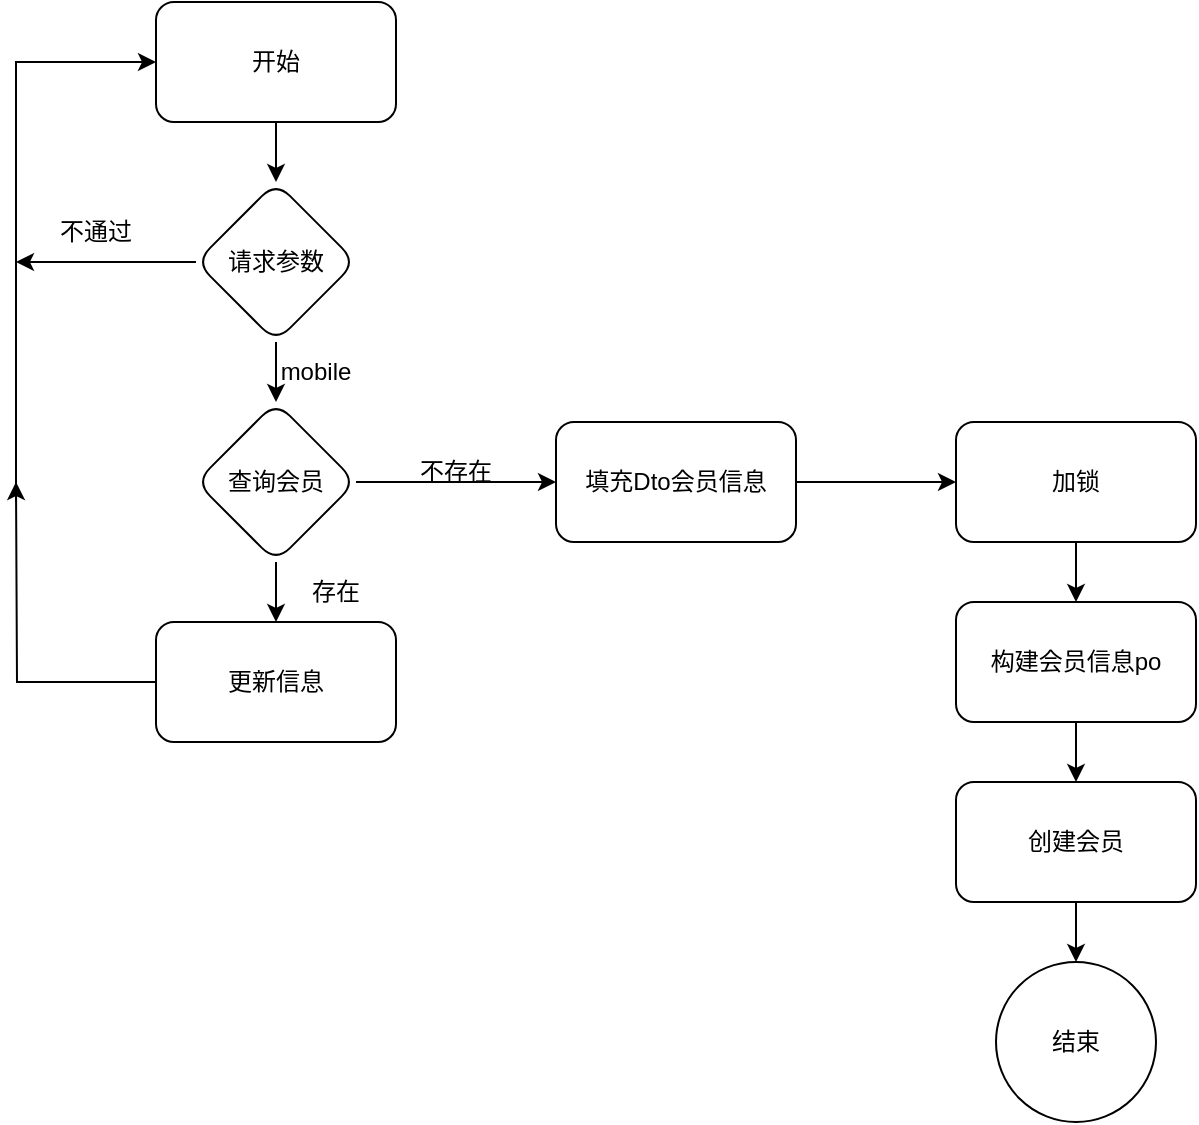 <mxfile version="22.1.18" type="github" pages="5">
  <diagram id="LGpQPTMdUIWg_tayTJqR" name="第 2 页">
    <mxGraphModel dx="1434" dy="758" grid="1" gridSize="10" guides="1" tooltips="1" connect="1" arrows="1" fold="1" page="1" pageScale="1" pageWidth="827" pageHeight="1169" math="0" shadow="0">
      <root>
        <mxCell id="0" />
        <mxCell id="1" parent="0" />
        <mxCell id="PUsgm-xeDiLw8xhtrvHL-9" value="" style="edgeStyle=orthogonalEdgeStyle;rounded=0;orthogonalLoop=1;jettySize=auto;html=1;" parent="1" source="PUsgm-xeDiLw8xhtrvHL-1" target="PUsgm-xeDiLw8xhtrvHL-8" edge="1">
          <mxGeometry relative="1" as="geometry" />
        </mxCell>
        <mxCell id="PUsgm-xeDiLw8xhtrvHL-1" value="开始" style="rounded=1;whiteSpace=wrap;html=1;" parent="1" vertex="1">
          <mxGeometry x="110" y="40" width="120" height="60" as="geometry" />
        </mxCell>
        <mxCell id="PUsgm-xeDiLw8xhtrvHL-15" value="" style="edgeStyle=orthogonalEdgeStyle;rounded=0;orthogonalLoop=1;jettySize=auto;html=1;" parent="1" source="PUsgm-xeDiLw8xhtrvHL-8" target="PUsgm-xeDiLw8xhtrvHL-14" edge="1">
          <mxGeometry relative="1" as="geometry" />
        </mxCell>
        <mxCell id="PUsgm-xeDiLw8xhtrvHL-24" style="edgeStyle=orthogonalEdgeStyle;rounded=0;orthogonalLoop=1;jettySize=auto;html=1;" parent="1" source="PUsgm-xeDiLw8xhtrvHL-8" edge="1">
          <mxGeometry relative="1" as="geometry">
            <mxPoint x="40" y="170" as="targetPoint" />
          </mxGeometry>
        </mxCell>
        <mxCell id="PUsgm-xeDiLw8xhtrvHL-8" value="请求参数" style="rhombus;whiteSpace=wrap;html=1;rounded=1;" parent="1" vertex="1">
          <mxGeometry x="130" y="130" width="80" height="80" as="geometry" />
        </mxCell>
        <mxCell id="PUsgm-xeDiLw8xhtrvHL-21" value="" style="edgeStyle=orthogonalEdgeStyle;rounded=0;orthogonalLoop=1;jettySize=auto;html=1;" parent="1" source="PUsgm-xeDiLw8xhtrvHL-14" target="PUsgm-xeDiLw8xhtrvHL-20" edge="1">
          <mxGeometry relative="1" as="geometry" />
        </mxCell>
        <mxCell id="PUsgm-xeDiLw8xhtrvHL-23" style="edgeStyle=orthogonalEdgeStyle;rounded=0;orthogonalLoop=1;jettySize=auto;html=1;entryX=0;entryY=0.5;entryDx=0;entryDy=0;" parent="1" target="PUsgm-xeDiLw8xhtrvHL-1" edge="1">
          <mxGeometry relative="1" as="geometry">
            <mxPoint x="40" y="290" as="sourcePoint" />
            <Array as="points">
              <mxPoint x="40" y="280" />
              <mxPoint x="40" y="70" />
            </Array>
          </mxGeometry>
        </mxCell>
        <mxCell id="PUsgm-xeDiLw8xhtrvHL-32" value="" style="edgeStyle=orthogonalEdgeStyle;rounded=0;orthogonalLoop=1;jettySize=auto;html=1;" parent="1" source="PUsgm-xeDiLw8xhtrvHL-14" target="PUsgm-xeDiLw8xhtrvHL-31" edge="1">
          <mxGeometry relative="1" as="geometry" />
        </mxCell>
        <mxCell id="PUsgm-xeDiLw8xhtrvHL-14" value="查询会员" style="rhombus;whiteSpace=wrap;html=1;rounded=1;" parent="1" vertex="1">
          <mxGeometry x="130" y="240" width="80" height="80" as="geometry" />
        </mxCell>
        <mxCell id="PUsgm-xeDiLw8xhtrvHL-16" value="mobile" style="text;html=1;strokeColor=none;fillColor=none;align=center;verticalAlign=middle;whiteSpace=wrap;rounded=0;" parent="1" vertex="1">
          <mxGeometry x="160" y="210" width="60" height="30" as="geometry" />
        </mxCell>
        <mxCell id="PUsgm-xeDiLw8xhtrvHL-28" style="edgeStyle=orthogonalEdgeStyle;rounded=0;orthogonalLoop=1;jettySize=auto;html=1;" parent="1" source="PUsgm-xeDiLw8xhtrvHL-20" edge="1">
          <mxGeometry relative="1" as="geometry">
            <mxPoint x="40" y="280" as="targetPoint" />
          </mxGeometry>
        </mxCell>
        <mxCell id="PUsgm-xeDiLw8xhtrvHL-20" value="更新信息" style="whiteSpace=wrap;html=1;rounded=1;" parent="1" vertex="1">
          <mxGeometry x="110" y="350" width="120" height="60" as="geometry" />
        </mxCell>
        <mxCell id="PUsgm-xeDiLw8xhtrvHL-22" value="存在" style="text;html=1;strokeColor=none;fillColor=none;align=center;verticalAlign=middle;whiteSpace=wrap;rounded=0;" parent="1" vertex="1">
          <mxGeometry x="170" y="320" width="60" height="30" as="geometry" />
        </mxCell>
        <mxCell id="PUsgm-xeDiLw8xhtrvHL-27" value="不通过" style="text;html=1;strokeColor=none;fillColor=none;align=center;verticalAlign=middle;whiteSpace=wrap;rounded=0;" parent="1" vertex="1">
          <mxGeometry x="50" y="140" width="60" height="30" as="geometry" />
        </mxCell>
        <mxCell id="PUsgm-xeDiLw8xhtrvHL-37" value="" style="edgeStyle=orthogonalEdgeStyle;rounded=0;orthogonalLoop=1;jettySize=auto;html=1;" parent="1" source="PUsgm-xeDiLw8xhtrvHL-31" target="PUsgm-xeDiLw8xhtrvHL-36" edge="1">
          <mxGeometry relative="1" as="geometry" />
        </mxCell>
        <mxCell id="PUsgm-xeDiLw8xhtrvHL-31" value="填充Dto会员信息" style="whiteSpace=wrap;html=1;rounded=1;" parent="1" vertex="1">
          <mxGeometry x="310" y="250" width="120" height="60" as="geometry" />
        </mxCell>
        <mxCell id="PUsgm-xeDiLw8xhtrvHL-35" value="不存在" style="text;html=1;strokeColor=none;fillColor=none;align=center;verticalAlign=middle;whiteSpace=wrap;rounded=0;" parent="1" vertex="1">
          <mxGeometry x="230" y="260" width="60" height="30" as="geometry" />
        </mxCell>
        <mxCell id="PUsgm-xeDiLw8xhtrvHL-39" value="" style="edgeStyle=orthogonalEdgeStyle;rounded=0;orthogonalLoop=1;jettySize=auto;html=1;" parent="1" source="PUsgm-xeDiLw8xhtrvHL-36" target="PUsgm-xeDiLw8xhtrvHL-38" edge="1">
          <mxGeometry relative="1" as="geometry" />
        </mxCell>
        <mxCell id="PUsgm-xeDiLw8xhtrvHL-36" value="加锁" style="whiteSpace=wrap;html=1;rounded=1;" parent="1" vertex="1">
          <mxGeometry x="510" y="250" width="120" height="60" as="geometry" />
        </mxCell>
        <mxCell id="PUsgm-xeDiLw8xhtrvHL-41" value="" style="edgeStyle=orthogonalEdgeStyle;rounded=0;orthogonalLoop=1;jettySize=auto;html=1;" parent="1" source="PUsgm-xeDiLw8xhtrvHL-38" target="PUsgm-xeDiLw8xhtrvHL-40" edge="1">
          <mxGeometry relative="1" as="geometry" />
        </mxCell>
        <mxCell id="PUsgm-xeDiLw8xhtrvHL-38" value="构建会员信息po" style="whiteSpace=wrap;html=1;rounded=1;" parent="1" vertex="1">
          <mxGeometry x="510" y="340" width="120" height="60" as="geometry" />
        </mxCell>
        <mxCell id="PUsgm-xeDiLw8xhtrvHL-43" value="" style="edgeStyle=orthogonalEdgeStyle;rounded=0;orthogonalLoop=1;jettySize=auto;html=1;" parent="1" source="PUsgm-xeDiLw8xhtrvHL-40" target="PUsgm-xeDiLw8xhtrvHL-42" edge="1">
          <mxGeometry relative="1" as="geometry" />
        </mxCell>
        <mxCell id="PUsgm-xeDiLw8xhtrvHL-40" value="创建会员" style="whiteSpace=wrap;html=1;rounded=1;" parent="1" vertex="1">
          <mxGeometry x="510" y="430" width="120" height="60" as="geometry" />
        </mxCell>
        <mxCell id="PUsgm-xeDiLw8xhtrvHL-42" value="结束" style="ellipse;whiteSpace=wrap;html=1;rounded=1;" parent="1" vertex="1">
          <mxGeometry x="530" y="520" width="80" height="80" as="geometry" />
        </mxCell>
      </root>
    </mxGraphModel>
  </diagram>
  <diagram id="c9nhNIzraACrxD3HVxT9" name="第 3 页">
    <mxGraphModel dx="862" dy="425" grid="1" gridSize="10" guides="1" tooltips="1" connect="1" arrows="1" fold="1" page="1" pageScale="1" pageWidth="827" pageHeight="1169" math="0" shadow="0">
      <root>
        <mxCell id="0" />
        <mxCell id="1" parent="0" />
        <mxCell id="7Fkj7wXe_-cMnstB_fd_-5" value="" style="edgeStyle=orthogonalEdgeStyle;rounded=0;orthogonalLoop=1;jettySize=auto;html=1;" edge="1" parent="1" source="7Fkj7wXe_-cMnstB_fd_-1" target="7Fkj7wXe_-cMnstB_fd_-4">
          <mxGeometry relative="1" as="geometry" />
        </mxCell>
        <mxCell id="7Fkj7wXe_-cMnstB_fd_-1" value="开始" style="rounded=1;whiteSpace=wrap;html=1;" vertex="1" parent="1">
          <mxGeometry x="130" y="40" width="120" height="60" as="geometry" />
        </mxCell>
        <mxCell id="7Fkj7wXe_-cMnstB_fd_-10" value="" style="edgeStyle=orthogonalEdgeStyle;rounded=0;orthogonalLoop=1;jettySize=auto;html=1;" edge="1" parent="1" source="7Fkj7wXe_-cMnstB_fd_-4" target="7Fkj7wXe_-cMnstB_fd_-9">
          <mxGeometry relative="1" as="geometry" />
        </mxCell>
        <mxCell id="7Fkj7wXe_-cMnstB_fd_-19" style="edgeStyle=orthogonalEdgeStyle;rounded=0;orthogonalLoop=1;jettySize=auto;html=1;" edge="1" parent="1" source="7Fkj7wXe_-cMnstB_fd_-4">
          <mxGeometry relative="1" as="geometry">
            <mxPoint x="20" y="170" as="targetPoint" />
          </mxGeometry>
        </mxCell>
        <mxCell id="7Fkj7wXe_-cMnstB_fd_-4" value="参数校验" style="rhombus;whiteSpace=wrap;html=1;rounded=1;" vertex="1" parent="1">
          <mxGeometry x="150" y="130" width="80" height="80" as="geometry" />
        </mxCell>
        <mxCell id="7Fkj7wXe_-cMnstB_fd_-8" value="Y" style="text;html=1;strokeColor=none;fillColor=none;align=center;verticalAlign=middle;whiteSpace=wrap;rounded=0;" vertex="1" parent="1">
          <mxGeometry x="190" y="210" width="60" height="30" as="geometry" />
        </mxCell>
        <mxCell id="7Fkj7wXe_-cMnstB_fd_-12" value="" style="edgeStyle=orthogonalEdgeStyle;rounded=0;orthogonalLoop=1;jettySize=auto;html=1;" edge="1" parent="1" source="7Fkj7wXe_-cMnstB_fd_-9" target="7Fkj7wXe_-cMnstB_fd_-11">
          <mxGeometry relative="1" as="geometry" />
        </mxCell>
        <mxCell id="7Fkj7wXe_-cMnstB_fd_-18" style="edgeStyle=orthogonalEdgeStyle;rounded=0;orthogonalLoop=1;jettySize=auto;html=1;" edge="1" parent="1" source="7Fkj7wXe_-cMnstB_fd_-9">
          <mxGeometry relative="1" as="geometry">
            <mxPoint x="20" y="290" as="targetPoint" />
          </mxGeometry>
        </mxCell>
        <mxCell id="7Fkj7wXe_-cMnstB_fd_-9" value="查询会员" style="rhombus;whiteSpace=wrap;html=1;rounded=1;" vertex="1" parent="1">
          <mxGeometry x="150" y="250" width="80" height="80" as="geometry" />
        </mxCell>
        <mxCell id="7Fkj7wXe_-cMnstB_fd_-15" value="" style="edgeStyle=orthogonalEdgeStyle;rounded=0;orthogonalLoop=1;jettySize=auto;html=1;" edge="1" parent="1" source="7Fkj7wXe_-cMnstB_fd_-11" target="7Fkj7wXe_-cMnstB_fd_-14">
          <mxGeometry relative="1" as="geometry" />
        </mxCell>
        <mxCell id="7Fkj7wXe_-cMnstB_fd_-17" style="edgeStyle=orthogonalEdgeStyle;rounded=0;orthogonalLoop=1;jettySize=auto;html=1;entryX=0;entryY=0.5;entryDx=0;entryDy=0;" edge="1" parent="1" source="7Fkj7wXe_-cMnstB_fd_-11" target="7Fkj7wXe_-cMnstB_fd_-1">
          <mxGeometry relative="1" as="geometry">
            <Array as="points">
              <mxPoint x="20" y="400" />
              <mxPoint x="20" y="70" />
            </Array>
          </mxGeometry>
        </mxCell>
        <mxCell id="7Fkj7wXe_-cMnstB_fd_-11" value="查询礼包" style="rhombus;whiteSpace=wrap;html=1;rounded=1;" vertex="1" parent="1">
          <mxGeometry x="150" y="360" width="80" height="80" as="geometry" />
        </mxCell>
        <mxCell id="7Fkj7wXe_-cMnstB_fd_-13" value="存在" style="text;html=1;strokeColor=none;fillColor=none;align=center;verticalAlign=middle;whiteSpace=wrap;rounded=0;" vertex="1" parent="1">
          <mxGeometry x="180" y="320" width="60" height="30" as="geometry" />
        </mxCell>
        <mxCell id="7Fkj7wXe_-cMnstB_fd_-26" value="" style="edgeStyle=orthogonalEdgeStyle;rounded=0;orthogonalLoop=1;jettySize=auto;html=1;" edge="1" parent="1" source="7Fkj7wXe_-cMnstB_fd_-14" target="7Fkj7wXe_-cMnstB_fd_-25">
          <mxGeometry relative="1" as="geometry" />
        </mxCell>
        <mxCell id="7Fkj7wXe_-cMnstB_fd_-14" value="增加礼包发放记录" style="whiteSpace=wrap;html=1;rounded=1;" vertex="1" parent="1">
          <mxGeometry x="130" y="490" width="120" height="60" as="geometry" />
        </mxCell>
        <mxCell id="7Fkj7wXe_-cMnstB_fd_-16" value="满足" style="text;html=1;strokeColor=none;fillColor=none;align=center;verticalAlign=middle;whiteSpace=wrap;rounded=0;" vertex="1" parent="1">
          <mxGeometry x="190" y="440" width="60" height="30" as="geometry" />
        </mxCell>
        <mxCell id="7Fkj7wXe_-cMnstB_fd_-20" value="N" style="text;html=1;strokeColor=none;fillColor=none;align=center;verticalAlign=middle;whiteSpace=wrap;rounded=0;" vertex="1" parent="1">
          <mxGeometry x="80" y="150" width="60" height="30" as="geometry" />
        </mxCell>
        <mxCell id="7Fkj7wXe_-cMnstB_fd_-21" value="N" style="text;html=1;strokeColor=none;fillColor=none;align=center;verticalAlign=middle;whiteSpace=wrap;rounded=0;" vertex="1" parent="1">
          <mxGeometry x="80" y="250" width="60" height="30" as="geometry" />
        </mxCell>
        <mxCell id="7Fkj7wXe_-cMnstB_fd_-31" value="" style="edgeStyle=orthogonalEdgeStyle;rounded=0;orthogonalLoop=1;jettySize=auto;html=1;" edge="1" parent="1" source="7Fkj7wXe_-cMnstB_fd_-25" target="7Fkj7wXe_-cMnstB_fd_-30">
          <mxGeometry relative="1" as="geometry" />
        </mxCell>
        <mxCell id="7Fkj7wXe_-cMnstB_fd_-36" value="" style="edgeStyle=orthogonalEdgeStyle;rounded=0;orthogonalLoop=1;jettySize=auto;html=1;" edge="1" parent="1" source="7Fkj7wXe_-cMnstB_fd_-25" target="7Fkj7wXe_-cMnstB_fd_-35">
          <mxGeometry relative="1" as="geometry" />
        </mxCell>
        <mxCell id="7Fkj7wXe_-cMnstB_fd_-25" value="来源分组" style="rhombus;whiteSpace=wrap;html=1;rounded=1;" vertex="1" parent="1">
          <mxGeometry x="150" y="600" width="80" height="80" as="geometry" />
        </mxCell>
        <mxCell id="7Fkj7wXe_-cMnstB_fd_-29" value="PMS" style="text;html=1;strokeColor=none;fillColor=none;align=center;verticalAlign=middle;whiteSpace=wrap;rounded=0;" vertex="1" parent="1">
          <mxGeometry x="200" y="680" width="60" height="30" as="geometry" />
        </mxCell>
        <mxCell id="7Fkj7wXe_-cMnstB_fd_-47" value="" style="edgeStyle=orthogonalEdgeStyle;rounded=0;orthogonalLoop=1;jettySize=auto;html=1;" edge="1" parent="1" source="7Fkj7wXe_-cMnstB_fd_-30" target="7Fkj7wXe_-cMnstB_fd_-46">
          <mxGeometry relative="1" as="geometry" />
        </mxCell>
        <mxCell id="7Fkj7wXe_-cMnstB_fd_-30" value="查询券信息" style="whiteSpace=wrap;html=1;rounded=1;" vertex="1" parent="1">
          <mxGeometry x="290" y="610" width="120" height="60" as="geometry" />
        </mxCell>
        <mxCell id="7Fkj7wXe_-cMnstB_fd_-32" value="ELH" style="text;html=1;align=center;verticalAlign=middle;resizable=0;points=[];autosize=1;strokeColor=none;fillColor=none;" vertex="1" parent="1">
          <mxGeometry x="230" y="610" width="50" height="30" as="geometry" />
        </mxCell>
        <mxCell id="7Fkj7wXe_-cMnstB_fd_-38" value="" style="edgeStyle=orthogonalEdgeStyle;rounded=0;orthogonalLoop=1;jettySize=auto;html=1;" edge="1" parent="1" source="7Fkj7wXe_-cMnstB_fd_-35" target="7Fkj7wXe_-cMnstB_fd_-37">
          <mxGeometry relative="1" as="geometry" />
        </mxCell>
        <mxCell id="7Fkj7wXe_-cMnstB_fd_-35" value="品牌分组" style="rhombus;whiteSpace=wrap;html=1;rounded=1;" vertex="1" parent="1">
          <mxGeometry x="150" y="710" width="80" height="80" as="geometry" />
        </mxCell>
        <mxCell id="7Fkj7wXe_-cMnstB_fd_-41" value="" style="edgeStyle=orthogonalEdgeStyle;rounded=0;orthogonalLoop=1;jettySize=auto;html=1;" edge="1" parent="1" source="7Fkj7wXe_-cMnstB_fd_-37" target="7Fkj7wXe_-cMnstB_fd_-40">
          <mxGeometry relative="1" as="geometry" />
        </mxCell>
        <mxCell id="7Fkj7wXe_-cMnstB_fd_-37" value="获取酒店信息" style="whiteSpace=wrap;html=1;rounded=1;" vertex="1" parent="1">
          <mxGeometry x="130" y="820" width="120" height="60" as="geometry" />
        </mxCell>
        <mxCell id="7Fkj7wXe_-cMnstB_fd_-39" value="brandCode" style="text;html=1;strokeColor=none;fillColor=none;align=center;verticalAlign=middle;whiteSpace=wrap;rounded=0;" vertex="1" parent="1">
          <mxGeometry x="190" y="790" width="60" height="30" as="geometry" />
        </mxCell>
        <mxCell id="7Fkj7wXe_-cMnstB_fd_-43" value="" style="edgeStyle=orthogonalEdgeStyle;rounded=0;orthogonalLoop=1;jettySize=auto;html=1;" edge="1" parent="1" source="7Fkj7wXe_-cMnstB_fd_-40" target="7Fkj7wXe_-cMnstB_fd_-42">
          <mxGeometry relative="1" as="geometry" />
        </mxCell>
        <mxCell id="7Fkj7wXe_-cMnstB_fd_-40" value="注册PMS会员" style="whiteSpace=wrap;html=1;rounded=1;" vertex="1" parent="1">
          <mxGeometry x="130" y="910" width="120" height="60" as="geometry" />
        </mxCell>
        <mxCell id="7Fkj7wXe_-cMnstB_fd_-57" value="" style="edgeStyle=orthogonalEdgeStyle;rounded=0;orthogonalLoop=1;jettySize=auto;html=1;" edge="1" parent="1" source="7Fkj7wXe_-cMnstB_fd_-42" target="7Fkj7wXe_-cMnstB_fd_-56">
          <mxGeometry relative="1" as="geometry" />
        </mxCell>
        <mxCell id="7Fkj7wXe_-cMnstB_fd_-42" value="发券" style="whiteSpace=wrap;html=1;rounded=1;" vertex="1" parent="1">
          <mxGeometry x="130" y="1000" width="120" height="60" as="geometry" />
        </mxCell>
        <mxCell id="7Fkj7wXe_-cMnstB_fd_-51" value="" style="edgeStyle=orthogonalEdgeStyle;rounded=0;orthogonalLoop=1;jettySize=auto;html=1;" edge="1" parent="1" source="7Fkj7wXe_-cMnstB_fd_-46" target="7Fkj7wXe_-cMnstB_fd_-50">
          <mxGeometry relative="1" as="geometry" />
        </mxCell>
        <mxCell id="7Fkj7wXe_-cMnstB_fd_-46" value="发券" style="whiteSpace=wrap;html=1;rounded=1;" vertex="1" parent="1">
          <mxGeometry x="440" y="610" width="120" height="60" as="geometry" />
        </mxCell>
        <mxCell id="7Fkj7wXe_-cMnstB_fd_-53" value="" style="edgeStyle=orthogonalEdgeStyle;rounded=0;orthogonalLoop=1;jettySize=auto;html=1;" edge="1" parent="1" source="7Fkj7wXe_-cMnstB_fd_-50" target="7Fkj7wXe_-cMnstB_fd_-52">
          <mxGeometry relative="1" as="geometry" />
        </mxCell>
        <mxCell id="7Fkj7wXe_-cMnstB_fd_-50" value="券与人绑定" style="whiteSpace=wrap;html=1;rounded=1;" vertex="1" parent="1">
          <mxGeometry x="440" y="700" width="120" height="60" as="geometry" />
        </mxCell>
        <mxCell id="7Fkj7wXe_-cMnstB_fd_-55" value="" style="edgeStyle=orthogonalEdgeStyle;rounded=0;orthogonalLoop=1;jettySize=auto;html=1;" edge="1" parent="1" source="7Fkj7wXe_-cMnstB_fd_-52" target="7Fkj7wXe_-cMnstB_fd_-54">
          <mxGeometry relative="1" as="geometry" />
        </mxCell>
        <mxCell id="7Fkj7wXe_-cMnstB_fd_-52" value="更新发券数量" style="whiteSpace=wrap;html=1;rounded=1;" vertex="1" parent="1">
          <mxGeometry x="440" y="790" width="120" height="60" as="geometry" />
        </mxCell>
        <mxCell id="7Fkj7wXe_-cMnstB_fd_-54" value="结束" style="ellipse;whiteSpace=wrap;html=1;rounded=1;" vertex="1" parent="1">
          <mxGeometry x="460" y="880" width="80" height="80" as="geometry" />
        </mxCell>
        <mxCell id="7Fkj7wXe_-cMnstB_fd_-56" value="结束" style="ellipse;whiteSpace=wrap;html=1;rounded=1;" vertex="1" parent="1">
          <mxGeometry x="150" y="1089" width="80" height="80" as="geometry" />
        </mxCell>
      </root>
    </mxGraphModel>
  </diagram>
  <diagram id="GOkBfmBCVbUFbRYq70G4" name="第 4 页">
    <mxGraphModel dx="1674" dy="758" grid="1" gridSize="10" guides="1" tooltips="1" connect="1" arrows="1" fold="1" page="1" pageScale="1" pageWidth="827" pageHeight="1169" math="0" shadow="0">
      <root>
        <mxCell id="0" />
        <mxCell id="1" parent="0" />
        <mxCell id="QuHk-NOL6Uq2ImWkOz8f-5" value="" style="edgeStyle=orthogonalEdgeStyle;rounded=0;orthogonalLoop=1;jettySize=auto;html=1;" parent="1" source="QuHk-NOL6Uq2ImWkOz8f-1" target="QuHk-NOL6Uq2ImWkOz8f-4" edge="1">
          <mxGeometry relative="1" as="geometry" />
        </mxCell>
        <mxCell id="QuHk-NOL6Uq2ImWkOz8f-1" value="开始" style="rounded=1;whiteSpace=wrap;html=1;" parent="1" vertex="1">
          <mxGeometry x="120" y="30" width="120" height="60" as="geometry" />
        </mxCell>
        <mxCell id="QuHk-NOL6Uq2ImWkOz8f-6" style="edgeStyle=orthogonalEdgeStyle;rounded=0;orthogonalLoop=1;jettySize=auto;html=1;entryX=0;entryY=0.5;entryDx=0;entryDy=0;" parent="1" source="QuHk-NOL6Uq2ImWkOz8f-4" target="QuHk-NOL6Uq2ImWkOz8f-1" edge="1">
          <mxGeometry relative="1" as="geometry">
            <Array as="points">
              <mxPoint x="50" y="200" />
              <mxPoint x="50" y="60" />
            </Array>
          </mxGeometry>
        </mxCell>
        <mxCell id="QuHk-NOL6Uq2ImWkOz8f-9" value="" style="edgeStyle=orthogonalEdgeStyle;rounded=0;orthogonalLoop=1;jettySize=auto;html=1;" parent="1" source="QuHk-NOL6Uq2ImWkOz8f-4" target="QuHk-NOL6Uq2ImWkOz8f-8" edge="1">
          <mxGeometry relative="1" as="geometry" />
        </mxCell>
        <mxCell id="QuHk-NOL6Uq2ImWkOz8f-4" value="查询会员" style="rhombus;whiteSpace=wrap;html=1;rounded=1;" parent="1" vertex="1">
          <mxGeometry x="140" y="160" width="80" height="80" as="geometry" />
        </mxCell>
        <mxCell id="QuHk-NOL6Uq2ImWkOz8f-7" value="不存在" style="text;html=1;strokeColor=none;fillColor=none;align=center;verticalAlign=middle;whiteSpace=wrap;rounded=0;" parent="1" vertex="1">
          <mxGeometry x="70" y="180" width="60" height="30" as="geometry" />
        </mxCell>
        <mxCell id="QuHk-NOL6Uq2ImWkOz8f-11" value="" style="edgeStyle=orthogonalEdgeStyle;rounded=0;orthogonalLoop=1;jettySize=auto;html=1;" parent="1" source="QuHk-NOL6Uq2ImWkOz8f-8" target="QuHk-NOL6Uq2ImWkOz8f-10" edge="1">
          <mxGeometry relative="1" as="geometry" />
        </mxCell>
        <mxCell id="QuHk-NOL6Uq2ImWkOz8f-8" value="查询所有的券" style="rounded=1;whiteSpace=wrap;html=1;" parent="1" vertex="1">
          <mxGeometry x="120" y="270" width="120" height="60" as="geometry" />
        </mxCell>
        <mxCell id="QuHk-NOL6Uq2ImWkOz8f-10" value="结束" style="ellipse;whiteSpace=wrap;html=1;rounded=1;" parent="1" vertex="1">
          <mxGeometry x="140" y="380" width="80" height="80" as="geometry" />
        </mxCell>
        <mxCell id="QuHk-NOL6Uq2ImWkOz8f-12" value="存在" style="text;html=1;strokeColor=none;fillColor=none;align=center;verticalAlign=middle;whiteSpace=wrap;rounded=0;" parent="1" vertex="1">
          <mxGeometry x="170" y="240" width="60" height="30" as="geometry" />
        </mxCell>
      </root>
    </mxGraphModel>
  </diagram>
  <diagram id="eWoBoCR_yjn8n_yVmrbP" name="第 5 页">
    <mxGraphModel dx="1674" dy="758" grid="1" gridSize="10" guides="1" tooltips="1" connect="1" arrows="1" fold="1" page="1" pageScale="1" pageWidth="827" pageHeight="1169" math="0" shadow="0">
      <root>
        <mxCell id="0" />
        <mxCell id="1" parent="0" />
        <mxCell id="v6xvAaUq2PKAbymwSXtG-14" value="controller:RaffleActivityConfigController" style="shape=umlLifeline;perimeter=lifelinePerimeter;whiteSpace=wrap;html=1;container=1;dropTarget=0;collapsible=0;recursiveResize=0;outlineConnect=0;portConstraint=eastwest;newEdgeStyle={&quot;curved&quot;:0,&quot;rounded&quot;:0};" vertex="1" parent="1">
          <mxGeometry x="30" y="220" width="220" height="330" as="geometry" />
        </mxCell>
        <mxCell id="v6xvAaUq2PKAbymwSXtG-18" value="service:RaffleActivityConfigBiz" style="shape=umlLifeline;perimeter=lifelinePerimeter;whiteSpace=wrap;html=1;container=1;dropTarget=0;collapsible=0;recursiveResize=0;outlineConnect=0;portConstraint=eastwest;newEdgeStyle={&quot;curved&quot;:0,&quot;rounded&quot;:0};" vertex="1" parent="1">
          <mxGeometry x="280" y="220" width="220" height="330" as="geometry" />
        </mxCell>
        <mxCell id="v6xvAaUq2PKAbymwSXtG-19" value="dao:Database" style="shape=umlLifeline;perimeter=lifelinePerimeter;whiteSpace=wrap;html=1;container=1;dropTarget=0;collapsible=0;recursiveResize=0;outlineConnect=0;portConstraint=eastwest;newEdgeStyle={&quot;curved&quot;:0,&quot;rounded&quot;:0};" vertex="1" parent="1">
          <mxGeometry x="550" y="220" width="220" height="330" as="geometry" />
        </mxCell>
        <mxCell id="v6xvAaUq2PKAbymwSXtG-20" value="" style="endArrow=classic;html=1;rounded=0;" edge="1" parent="1" source="v6xvAaUq2PKAbymwSXtG-14" target="v6xvAaUq2PKAbymwSXtG-18">
          <mxGeometry width="50" height="50" relative="1" as="geometry">
            <mxPoint x="390" y="420" as="sourcePoint" />
            <mxPoint x="440" y="370" as="targetPoint" />
            <Array as="points">
              <mxPoint x="270" y="320" />
            </Array>
          </mxGeometry>
        </mxCell>
        <mxCell id="v6xvAaUq2PKAbymwSXtG-21" value="" style="endArrow=classic;html=1;rounded=0;" edge="1" parent="1" target="v6xvAaUq2PKAbymwSXtG-19">
          <mxGeometry width="50" height="50" relative="1" as="geometry">
            <mxPoint x="390" y="420" as="sourcePoint" />
            <mxPoint x="440" y="370" as="targetPoint" />
          </mxGeometry>
        </mxCell>
        <mxCell id="v6xvAaUq2PKAbymwSXtG-22" value="" style="endArrow=classic;html=1;rounded=0;" edge="1" parent="1" target="v6xvAaUq2PKAbymwSXtG-18">
          <mxGeometry width="50" height="50" relative="1" as="geometry">
            <mxPoint x="390" y="420" as="sourcePoint" />
            <mxPoint x="440" y="370" as="targetPoint" />
          </mxGeometry>
        </mxCell>
        <mxCell id="v6xvAaUq2PKAbymwSXtG-23" value="" style="endArrow=classic;html=1;rounded=0;" edge="1" parent="1" target="v6xvAaUq2PKAbymwSXtG-18">
          <mxGeometry width="50" height="50" relative="1" as="geometry">
            <mxPoint x="390" y="420" as="sourcePoint" />
            <mxPoint x="440" y="370" as="targetPoint" />
          </mxGeometry>
        </mxCell>
        <mxCell id="v6xvAaUq2PKAbymwSXtG-24" value="" style="endArrow=classic;html=1;rounded=0;" edge="1" parent="1" target="v6xvAaUq2PKAbymwSXtG-18">
          <mxGeometry width="50" height="50" relative="1" as="geometry">
            <mxPoint x="390" y="420" as="sourcePoint" />
            <mxPoint x="440" y="370" as="targetPoint" />
          </mxGeometry>
        </mxCell>
        <mxCell id="v6xvAaUq2PKAbymwSXtG-26" value="" style="endArrow=classic;html=1;rounded=0;" edge="1" parent="1" source="v6xvAaUq2PKAbymwSXtG-18" target="v6xvAaUq2PKAbymwSXtG-14">
          <mxGeometry width="50" height="50" relative="1" as="geometry">
            <mxPoint x="390" y="420" as="sourcePoint" />
            <mxPoint x="440" y="370" as="targetPoint" />
            <Array as="points">
              <mxPoint x="320" y="490" />
              <mxPoint x="210" y="490" />
            </Array>
          </mxGeometry>
        </mxCell>
        <mxCell id="v6xvAaUq2PKAbymwSXtG-27" value="" style="endArrow=classic;html=1;rounded=0;" edge="1" parent="1" target="v6xvAaUq2PKAbymwSXtG-18">
          <mxGeometry width="50" height="50" relative="1" as="geometry">
            <mxPoint x="390" y="420" as="sourcePoint" />
            <mxPoint x="440" y="370" as="targetPoint" />
          </mxGeometry>
        </mxCell>
        <mxCell id="v6xvAaUq2PKAbymwSXtG-28" value="" style="endArrow=classic;html=1;rounded=0;" edge="1" parent="1" target="v6xvAaUq2PKAbymwSXtG-18">
          <mxGeometry width="50" height="50" relative="1" as="geometry">
            <mxPoint x="390" y="420" as="sourcePoint" />
            <mxPoint x="440" y="370" as="targetPoint" />
          </mxGeometry>
        </mxCell>
        <mxCell id="v6xvAaUq2PKAbymwSXtG-29" value="" style="endArrow=classic;html=1;rounded=0;" edge="1" parent="1" target="v6xvAaUq2PKAbymwSXtG-19">
          <mxGeometry width="50" height="50" relative="1" as="geometry">
            <mxPoint x="390" y="420" as="sourcePoint" />
            <mxPoint x="440" y="370" as="targetPoint" />
          </mxGeometry>
        </mxCell>
        <mxCell id="v6xvAaUq2PKAbymwSXtG-30" value="" style="endArrow=classic;html=1;rounded=0;" edge="1" parent="1">
          <mxGeometry width="50" height="50" relative="1" as="geometry">
            <mxPoint x="660" y="470" as="sourcePoint" />
            <mxPoint x="390" y="470" as="targetPoint" />
          </mxGeometry>
        </mxCell>
      </root>
    </mxGraphModel>
  </diagram>
  <diagram id="LNHJTXbvxdpmPvmHwoOY" name="第 6 页">
    <mxGraphModel dx="1434" dy="758" grid="1" gridSize="10" guides="1" tooltips="1" connect="1" arrows="1" fold="1" page="1" pageScale="1" pageWidth="827" pageHeight="1169" math="0" shadow="0">
      <root>
        <mxCell id="0" />
        <mxCell id="1" parent="0" />
        <mxCell id="1R9x10eIZw1gKWN-5615-4" style="edgeStyle=orthogonalEdgeStyle;rounded=0;orthogonalLoop=1;jettySize=auto;html=1;" edge="1" parent="1" source="1R9x10eIZw1gKWN-5615-1">
          <mxGeometry relative="1" as="geometry">
            <mxPoint x="330" y="155" as="targetPoint" />
          </mxGeometry>
        </mxCell>
        <mxCell id="1R9x10eIZw1gKWN-5615-1" value="Actor" style="shape=umlActor;verticalLabelPosition=bottom;verticalAlign=top;html=1;outlineConnect=0;" vertex="1" parent="1">
          <mxGeometry x="110" y="120" width="30" height="60" as="geometry" />
        </mxCell>
        <mxCell id="1R9x10eIZw1gKWN-5615-5" value="第一次登录" style="text;html=1;strokeColor=none;fillColor=none;align=center;verticalAlign=middle;whiteSpace=wrap;rounded=0;" vertex="1" parent="1">
          <mxGeometry x="190" y="120" width="60" height="30" as="geometry" />
        </mxCell>
        <mxCell id="1R9x10eIZw1gKWN-5615-6" value="" style="shape=table;startSize=0;container=1;collapsible=0;childLayout=tableLayout;fontSize=16;" vertex="1" parent="1">
          <mxGeometry x="330" y="110" width="180" height="120" as="geometry" />
        </mxCell>
        <mxCell id="1R9x10eIZw1gKWN-5615-7" value="" style="shape=tableRow;horizontal=0;startSize=0;swimlaneHead=0;swimlaneBody=0;strokeColor=inherit;top=0;left=0;bottom=0;right=0;collapsible=0;dropTarget=0;fillColor=none;points=[[0,0.5],[1,0.5]];portConstraint=eastwest;fontSize=16;" vertex="1" parent="1R9x10eIZw1gKWN-5615-6">
          <mxGeometry width="180" height="40" as="geometry" />
        </mxCell>
        <mxCell id="1R9x10eIZw1gKWN-5615-8" value="id" style="shape=partialRectangle;html=1;whiteSpace=wrap;connectable=0;strokeColor=inherit;overflow=hidden;fillColor=none;top=0;left=0;bottom=0;right=0;pointerEvents=1;fontSize=16;" vertex="1" parent="1R9x10eIZw1gKWN-5615-7">
          <mxGeometry width="60" height="40" as="geometry">
            <mxRectangle width="60" height="40" as="alternateBounds" />
          </mxGeometry>
        </mxCell>
        <mxCell id="1R9x10eIZw1gKWN-5615-9" value="mobile" style="shape=partialRectangle;html=1;whiteSpace=wrap;connectable=0;strokeColor=inherit;overflow=hidden;fillColor=none;top=0;left=0;bottom=0;right=0;pointerEvents=1;fontSize=16;" vertex="1" parent="1R9x10eIZw1gKWN-5615-7">
          <mxGeometry x="60" width="60" height="40" as="geometry">
            <mxRectangle width="60" height="40" as="alternateBounds" />
          </mxGeometry>
        </mxCell>
        <mxCell id="1R9x10eIZw1gKWN-5615-10" value="Uid" style="shape=partialRectangle;html=1;whiteSpace=wrap;connectable=0;strokeColor=inherit;overflow=hidden;fillColor=none;top=0;left=0;bottom=0;right=0;pointerEvents=1;fontSize=16;" vertex="1" parent="1R9x10eIZw1gKWN-5615-7">
          <mxGeometry x="120" width="60" height="40" as="geometry">
            <mxRectangle width="60" height="40" as="alternateBounds" />
          </mxGeometry>
        </mxCell>
        <mxCell id="1R9x10eIZw1gKWN-5615-11" value="" style="shape=tableRow;horizontal=0;startSize=0;swimlaneHead=0;swimlaneBody=0;strokeColor=inherit;top=0;left=0;bottom=0;right=0;collapsible=0;dropTarget=0;fillColor=none;points=[[0,0.5],[1,0.5]];portConstraint=eastwest;fontSize=16;" vertex="1" parent="1R9x10eIZw1gKWN-5615-6">
          <mxGeometry y="40" width="180" height="40" as="geometry" />
        </mxCell>
        <mxCell id="1R9x10eIZw1gKWN-5615-12" value="1" style="shape=partialRectangle;html=1;whiteSpace=wrap;connectable=0;strokeColor=inherit;overflow=hidden;fillColor=none;top=0;left=0;bottom=0;right=0;pointerEvents=1;fontSize=16;" vertex="1" parent="1R9x10eIZw1gKWN-5615-11">
          <mxGeometry width="60" height="40" as="geometry">
            <mxRectangle width="60" height="40" as="alternateBounds" />
          </mxGeometry>
        </mxCell>
        <mxCell id="1R9x10eIZw1gKWN-5615-13" value="151" style="shape=partialRectangle;html=1;whiteSpace=wrap;connectable=0;strokeColor=inherit;overflow=hidden;fillColor=none;top=0;left=0;bottom=0;right=0;pointerEvents=1;fontSize=16;" vertex="1" parent="1R9x10eIZw1gKWN-5615-11">
          <mxGeometry x="60" width="60" height="40" as="geometry">
            <mxRectangle width="60" height="40" as="alternateBounds" />
          </mxGeometry>
        </mxCell>
        <mxCell id="1R9x10eIZw1gKWN-5615-14" value="aux" style="shape=partialRectangle;html=1;whiteSpace=wrap;connectable=0;strokeColor=inherit;overflow=hidden;fillColor=none;top=0;left=0;bottom=0;right=0;pointerEvents=1;fontSize=16;" vertex="1" parent="1R9x10eIZw1gKWN-5615-11">
          <mxGeometry x="120" width="60" height="40" as="geometry">
            <mxRectangle width="60" height="40" as="alternateBounds" />
          </mxGeometry>
        </mxCell>
        <mxCell id="1R9x10eIZw1gKWN-5615-15" value="" style="shape=tableRow;horizontal=0;startSize=0;swimlaneHead=0;swimlaneBody=0;strokeColor=inherit;top=0;left=0;bottom=0;right=0;collapsible=0;dropTarget=0;fillColor=none;points=[[0,0.5],[1,0.5]];portConstraint=eastwest;fontSize=16;" vertex="1" parent="1R9x10eIZw1gKWN-5615-6">
          <mxGeometry y="80" width="180" height="40" as="geometry" />
        </mxCell>
        <mxCell id="1R9x10eIZw1gKWN-5615-16" value="" style="shape=partialRectangle;html=1;whiteSpace=wrap;connectable=0;strokeColor=inherit;overflow=hidden;fillColor=none;top=0;left=0;bottom=0;right=0;pointerEvents=1;fontSize=16;" vertex="1" parent="1R9x10eIZw1gKWN-5615-15">
          <mxGeometry width="60" height="40" as="geometry">
            <mxRectangle width="60" height="40" as="alternateBounds" />
          </mxGeometry>
        </mxCell>
        <mxCell id="1R9x10eIZw1gKWN-5615-17" value="" style="shape=partialRectangle;html=1;whiteSpace=wrap;connectable=0;strokeColor=inherit;overflow=hidden;fillColor=none;top=0;left=0;bottom=0;right=0;pointerEvents=1;fontSize=16;" vertex="1" parent="1R9x10eIZw1gKWN-5615-15">
          <mxGeometry x="60" width="60" height="40" as="geometry">
            <mxRectangle width="60" height="40" as="alternateBounds" />
          </mxGeometry>
        </mxCell>
        <mxCell id="1R9x10eIZw1gKWN-5615-18" value="" style="shape=partialRectangle;html=1;whiteSpace=wrap;connectable=0;strokeColor=inherit;overflow=hidden;fillColor=none;top=0;left=0;bottom=0;right=0;pointerEvents=1;fontSize=16;" vertex="1" parent="1R9x10eIZw1gKWN-5615-15">
          <mxGeometry x="120" width="60" height="40" as="geometry">
            <mxRectangle width="60" height="40" as="alternateBounds" />
          </mxGeometry>
        </mxCell>
        <mxCell id="1R9x10eIZw1gKWN-5615-20" style="edgeStyle=orthogonalEdgeStyle;rounded=0;orthogonalLoop=1;jettySize=auto;html=1;" edge="1" parent="1" source="1R9x10eIZw1gKWN-5615-21">
          <mxGeometry relative="1" as="geometry">
            <mxPoint x="330" y="295" as="targetPoint" />
          </mxGeometry>
        </mxCell>
        <mxCell id="1R9x10eIZw1gKWN-5615-21" value="Actor" style="shape=umlActor;verticalLabelPosition=bottom;verticalAlign=top;html=1;outlineConnect=0;" vertex="1" parent="1">
          <mxGeometry x="110" y="260" width="30" height="60" as="geometry" />
        </mxCell>
        <mxCell id="1R9x10eIZw1gKWN-5615-22" value="第二次登录" style="text;html=1;strokeColor=none;fillColor=none;align=center;verticalAlign=middle;whiteSpace=wrap;rounded=0;" vertex="1" parent="1">
          <mxGeometry x="190" y="260" width="60" height="30" as="geometry" />
        </mxCell>
        <mxCell id="1R9x10eIZw1gKWN-5615-23" value="" style="shape=table;startSize=0;container=1;collapsible=0;childLayout=tableLayout;fontSize=16;" vertex="1" parent="1">
          <mxGeometry x="330" y="250" width="180" height="120" as="geometry" />
        </mxCell>
        <mxCell id="1R9x10eIZw1gKWN-5615-24" value="" style="shape=tableRow;horizontal=0;startSize=0;swimlaneHead=0;swimlaneBody=0;strokeColor=inherit;top=0;left=0;bottom=0;right=0;collapsible=0;dropTarget=0;fillColor=none;points=[[0,0.5],[1,0.5]];portConstraint=eastwest;fontSize=16;" vertex="1" parent="1R9x10eIZw1gKWN-5615-23">
          <mxGeometry width="180" height="40" as="geometry" />
        </mxCell>
        <mxCell id="1R9x10eIZw1gKWN-5615-25" value="1" style="shape=partialRectangle;html=1;whiteSpace=wrap;connectable=0;strokeColor=inherit;overflow=hidden;fillColor=none;top=0;left=0;bottom=0;right=0;pointerEvents=1;fontSize=16;" vertex="1" parent="1R9x10eIZw1gKWN-5615-24">
          <mxGeometry width="60" height="40" as="geometry">
            <mxRectangle width="60" height="40" as="alternateBounds" />
          </mxGeometry>
        </mxCell>
        <mxCell id="1R9x10eIZw1gKWN-5615-26" value="151" style="shape=partialRectangle;html=1;whiteSpace=wrap;connectable=0;strokeColor=inherit;overflow=hidden;fillColor=none;top=0;left=0;bottom=0;right=0;pointerEvents=1;fontSize=16;" vertex="1" parent="1R9x10eIZw1gKWN-5615-24">
          <mxGeometry x="60" width="60" height="40" as="geometry">
            <mxRectangle width="60" height="40" as="alternateBounds" />
          </mxGeometry>
        </mxCell>
        <mxCell id="1R9x10eIZw1gKWN-5615-27" value="aux" style="shape=partialRectangle;html=1;whiteSpace=wrap;connectable=0;strokeColor=inherit;overflow=hidden;fillColor=none;top=0;left=0;bottom=0;right=0;pointerEvents=1;fontSize=16;" vertex="1" parent="1R9x10eIZw1gKWN-5615-24">
          <mxGeometry x="120" width="60" height="40" as="geometry">
            <mxRectangle width="60" height="40" as="alternateBounds" />
          </mxGeometry>
        </mxCell>
        <mxCell id="1R9x10eIZw1gKWN-5615-28" value="" style="shape=tableRow;horizontal=0;startSize=0;swimlaneHead=0;swimlaneBody=0;strokeColor=inherit;top=0;left=0;bottom=0;right=0;collapsible=0;dropTarget=0;fillColor=none;points=[[0,0.5],[1,0.5]];portConstraint=eastwest;fontSize=16;" vertex="1" parent="1R9x10eIZw1gKWN-5615-23">
          <mxGeometry y="40" width="180" height="40" as="geometry" />
        </mxCell>
        <mxCell id="1R9x10eIZw1gKWN-5615-29" value="2" style="shape=partialRectangle;html=1;whiteSpace=wrap;connectable=0;strokeColor=inherit;overflow=hidden;fillColor=none;top=0;left=0;bottom=0;right=0;pointerEvents=1;fontSize=16;" vertex="1" parent="1R9x10eIZw1gKWN-5615-28">
          <mxGeometry width="60" height="40" as="geometry">
            <mxRectangle width="60" height="40" as="alternateBounds" />
          </mxGeometry>
        </mxCell>
        <mxCell id="1R9x10eIZw1gKWN-5615-30" value="152" style="shape=partialRectangle;html=1;whiteSpace=wrap;connectable=0;strokeColor=inherit;overflow=hidden;fillColor=none;top=0;left=0;bottom=0;right=0;pointerEvents=1;fontSize=16;" vertex="1" parent="1R9x10eIZw1gKWN-5615-28">
          <mxGeometry x="60" width="60" height="40" as="geometry">
            <mxRectangle width="60" height="40" as="alternateBounds" />
          </mxGeometry>
        </mxCell>
        <mxCell id="1R9x10eIZw1gKWN-5615-31" value="aux" style="shape=partialRectangle;html=1;whiteSpace=wrap;connectable=0;strokeColor=inherit;overflow=hidden;fillColor=none;top=0;left=0;bottom=0;right=0;pointerEvents=1;fontSize=16;" vertex="1" parent="1R9x10eIZw1gKWN-5615-28">
          <mxGeometry x="120" width="60" height="40" as="geometry">
            <mxRectangle width="60" height="40" as="alternateBounds" />
          </mxGeometry>
        </mxCell>
        <mxCell id="1R9x10eIZw1gKWN-5615-32" value="" style="shape=tableRow;horizontal=0;startSize=0;swimlaneHead=0;swimlaneBody=0;strokeColor=inherit;top=0;left=0;bottom=0;right=0;collapsible=0;dropTarget=0;fillColor=none;points=[[0,0.5],[1,0.5]];portConstraint=eastwest;fontSize=16;" vertex="1" parent="1R9x10eIZw1gKWN-5615-23">
          <mxGeometry y="80" width="180" height="40" as="geometry" />
        </mxCell>
        <mxCell id="1R9x10eIZw1gKWN-5615-33" value="" style="shape=partialRectangle;html=1;whiteSpace=wrap;connectable=0;strokeColor=inherit;overflow=hidden;fillColor=none;top=0;left=0;bottom=0;right=0;pointerEvents=1;fontSize=16;" vertex="1" parent="1R9x10eIZw1gKWN-5615-32">
          <mxGeometry width="60" height="40" as="geometry">
            <mxRectangle width="60" height="40" as="alternateBounds" />
          </mxGeometry>
        </mxCell>
        <mxCell id="1R9x10eIZw1gKWN-5615-34" value="" style="shape=partialRectangle;html=1;whiteSpace=wrap;connectable=0;strokeColor=inherit;overflow=hidden;fillColor=none;top=0;left=0;bottom=0;right=0;pointerEvents=1;fontSize=16;" vertex="1" parent="1R9x10eIZw1gKWN-5615-32">
          <mxGeometry x="60" width="60" height="40" as="geometry">
            <mxRectangle width="60" height="40" as="alternateBounds" />
          </mxGeometry>
        </mxCell>
        <mxCell id="1R9x10eIZw1gKWN-5615-35" value="" style="shape=partialRectangle;html=1;whiteSpace=wrap;connectable=0;strokeColor=inherit;overflow=hidden;fillColor=none;top=0;left=0;bottom=0;right=0;pointerEvents=1;fontSize=16;" vertex="1" parent="1R9x10eIZw1gKWN-5615-32">
          <mxGeometry x="120" width="60" height="40" as="geometry">
            <mxRectangle width="60" height="40" as="alternateBounds" />
          </mxGeometry>
        </mxCell>
        <mxCell id="1R9x10eIZw1gKWN-5615-36" style="edgeStyle=orthogonalEdgeStyle;rounded=0;orthogonalLoop=1;jettySize=auto;html=1;" edge="1" parent="1" source="1R9x10eIZw1gKWN-5615-37">
          <mxGeometry relative="1" as="geometry">
            <mxPoint x="320" y="435" as="targetPoint" />
          </mxGeometry>
        </mxCell>
        <mxCell id="1R9x10eIZw1gKWN-5615-37" value="Actor" style="shape=umlActor;verticalLabelPosition=bottom;verticalAlign=top;html=1;outlineConnect=0;" vertex="1" parent="1">
          <mxGeometry x="100" y="400" width="30" height="60" as="geometry" />
        </mxCell>
        <mxCell id="1R9x10eIZw1gKWN-5615-38" value="第三次登录" style="text;html=1;strokeColor=none;fillColor=none;align=center;verticalAlign=middle;whiteSpace=wrap;rounded=0;" vertex="1" parent="1">
          <mxGeometry x="180" y="400" width="60" height="30" as="geometry" />
        </mxCell>
        <mxCell id="1R9x10eIZw1gKWN-5615-39" value="" style="shape=table;startSize=0;container=1;collapsible=0;childLayout=tableLayout;fontSize=16;" vertex="1" parent="1">
          <mxGeometry x="320" y="390" width="180" height="120" as="geometry" />
        </mxCell>
        <mxCell id="1R9x10eIZw1gKWN-5615-40" value="" style="shape=tableRow;horizontal=0;startSize=0;swimlaneHead=0;swimlaneBody=0;strokeColor=inherit;top=0;left=0;bottom=0;right=0;collapsible=0;dropTarget=0;fillColor=none;points=[[0,0.5],[1,0.5]];portConstraint=eastwest;fontSize=16;" vertex="1" parent="1R9x10eIZw1gKWN-5615-39">
          <mxGeometry width="180" height="40" as="geometry" />
        </mxCell>
        <mxCell id="1R9x10eIZw1gKWN-5615-41" value="1" style="shape=partialRectangle;html=1;whiteSpace=wrap;connectable=0;strokeColor=inherit;overflow=hidden;fillColor=none;top=0;left=0;bottom=0;right=0;pointerEvents=1;fontSize=16;" vertex="1" parent="1R9x10eIZw1gKWN-5615-40">
          <mxGeometry width="60" height="40" as="geometry">
            <mxRectangle width="60" height="40" as="alternateBounds" />
          </mxGeometry>
        </mxCell>
        <mxCell id="1R9x10eIZw1gKWN-5615-42" value="151" style="shape=partialRectangle;html=1;whiteSpace=wrap;connectable=0;strokeColor=inherit;overflow=hidden;fillColor=none;top=0;left=0;bottom=0;right=0;pointerEvents=1;fontSize=16;" vertex="1" parent="1R9x10eIZw1gKWN-5615-40">
          <mxGeometry x="60" width="60" height="40" as="geometry">
            <mxRectangle width="60" height="40" as="alternateBounds" />
          </mxGeometry>
        </mxCell>
        <mxCell id="1R9x10eIZw1gKWN-5615-43" value="aux" style="shape=partialRectangle;html=1;whiteSpace=wrap;connectable=0;strokeColor=inherit;overflow=hidden;fillColor=none;top=0;left=0;bottom=0;right=0;pointerEvents=1;fontSize=16;" vertex="1" parent="1R9x10eIZw1gKWN-5615-40">
          <mxGeometry x="120" width="60" height="40" as="geometry">
            <mxRectangle width="60" height="40" as="alternateBounds" />
          </mxGeometry>
        </mxCell>
        <mxCell id="1R9x10eIZw1gKWN-5615-44" value="" style="shape=tableRow;horizontal=0;startSize=0;swimlaneHead=0;swimlaneBody=0;strokeColor=inherit;top=0;left=0;bottom=0;right=0;collapsible=0;dropTarget=0;fillColor=none;points=[[0,0.5],[1,0.5]];portConstraint=eastwest;fontSize=16;" vertex="1" parent="1R9x10eIZw1gKWN-5615-39">
          <mxGeometry y="40" width="180" height="40" as="geometry" />
        </mxCell>
        <mxCell id="1R9x10eIZw1gKWN-5615-45" value="2" style="shape=partialRectangle;html=1;whiteSpace=wrap;connectable=0;strokeColor=inherit;overflow=hidden;fillColor=none;top=0;left=0;bottom=0;right=0;pointerEvents=1;fontSize=16;" vertex="1" parent="1R9x10eIZw1gKWN-5615-44">
          <mxGeometry width="60" height="40" as="geometry">
            <mxRectangle width="60" height="40" as="alternateBounds" />
          </mxGeometry>
        </mxCell>
        <mxCell id="1R9x10eIZw1gKWN-5615-46" value="152" style="shape=partialRectangle;html=1;whiteSpace=wrap;connectable=0;strokeColor=inherit;overflow=hidden;fillColor=none;top=0;left=0;bottom=0;right=0;pointerEvents=1;fontSize=16;" vertex="1" parent="1R9x10eIZw1gKWN-5615-44">
          <mxGeometry x="60" width="60" height="40" as="geometry">
            <mxRectangle width="60" height="40" as="alternateBounds" />
          </mxGeometry>
        </mxCell>
        <mxCell id="1R9x10eIZw1gKWN-5615-47" value="&lt;font color=&quot;#ff0000&quot;&gt;aum&lt;/font&gt;" style="shape=partialRectangle;html=1;whiteSpace=wrap;connectable=0;strokeColor=inherit;overflow=hidden;fillColor=none;top=0;left=0;bottom=0;right=0;pointerEvents=1;fontSize=16;" vertex="1" parent="1R9x10eIZw1gKWN-5615-44">
          <mxGeometry x="120" width="60" height="40" as="geometry">
            <mxRectangle width="60" height="40" as="alternateBounds" />
          </mxGeometry>
        </mxCell>
        <mxCell id="1R9x10eIZw1gKWN-5615-48" value="" style="shape=tableRow;horizontal=0;startSize=0;swimlaneHead=0;swimlaneBody=0;strokeColor=inherit;top=0;left=0;bottom=0;right=0;collapsible=0;dropTarget=0;fillColor=none;points=[[0,0.5],[1,0.5]];portConstraint=eastwest;fontSize=16;" vertex="1" parent="1R9x10eIZw1gKWN-5615-39">
          <mxGeometry y="80" width="180" height="40" as="geometry" />
        </mxCell>
        <mxCell id="1R9x10eIZw1gKWN-5615-49" value="" style="shape=partialRectangle;html=1;whiteSpace=wrap;connectable=0;strokeColor=inherit;overflow=hidden;fillColor=none;top=0;left=0;bottom=0;right=0;pointerEvents=1;fontSize=16;" vertex="1" parent="1R9x10eIZw1gKWN-5615-48">
          <mxGeometry width="60" height="40" as="geometry">
            <mxRectangle width="60" height="40" as="alternateBounds" />
          </mxGeometry>
        </mxCell>
        <mxCell id="1R9x10eIZw1gKWN-5615-50" value="" style="shape=partialRectangle;html=1;whiteSpace=wrap;connectable=0;strokeColor=inherit;overflow=hidden;fillColor=none;top=0;left=0;bottom=0;right=0;pointerEvents=1;fontSize=16;" vertex="1" parent="1R9x10eIZw1gKWN-5615-48">
          <mxGeometry x="60" width="60" height="40" as="geometry">
            <mxRectangle width="60" height="40" as="alternateBounds" />
          </mxGeometry>
        </mxCell>
        <mxCell id="1R9x10eIZw1gKWN-5615-51" value="" style="shape=partialRectangle;html=1;whiteSpace=wrap;connectable=0;strokeColor=inherit;overflow=hidden;fillColor=none;top=0;left=0;bottom=0;right=0;pointerEvents=1;fontSize=16;" vertex="1" parent="1R9x10eIZw1gKWN-5615-48">
          <mxGeometry x="120" width="60" height="40" as="geometry">
            <mxRectangle width="60" height="40" as="alternateBounds" />
          </mxGeometry>
        </mxCell>
        <mxCell id="1R9x10eIZw1gKWN-5615-74" value="152, aum" style="text;html=1;align=center;verticalAlign=middle;resizable=0;points=[];autosize=1;strokeColor=none;fillColor=none;" vertex="1" parent="1">
          <mxGeometry x="145" y="438" width="70" height="30" as="geometry" />
        </mxCell>
        <mxCell id="1R9x10eIZw1gKWN-5615-75" style="edgeStyle=orthogonalEdgeStyle;rounded=0;orthogonalLoop=1;jettySize=auto;html=1;" edge="1" parent="1" source="1R9x10eIZw1gKWN-5615-76">
          <mxGeometry relative="1" as="geometry">
            <mxPoint x="310" y="585" as="targetPoint" />
          </mxGeometry>
        </mxCell>
        <mxCell id="1R9x10eIZw1gKWN-5615-76" value="Actor" style="shape=umlActor;verticalLabelPosition=bottom;verticalAlign=top;html=1;outlineConnect=0;" vertex="1" parent="1">
          <mxGeometry x="90" y="550" width="30" height="60" as="geometry" />
        </mxCell>
        <mxCell id="1R9x10eIZw1gKWN-5615-77" value="第四次" style="text;html=1;strokeColor=none;fillColor=none;align=center;verticalAlign=middle;whiteSpace=wrap;rounded=0;" vertex="1" parent="1">
          <mxGeometry x="170" y="550" width="60" height="30" as="geometry" />
        </mxCell>
        <mxCell id="1R9x10eIZw1gKWN-5615-78" value="" style="shape=table;startSize=0;container=1;collapsible=0;childLayout=tableLayout;fontSize=16;" vertex="1" parent="1">
          <mxGeometry x="310" y="540" width="180" height="120" as="geometry" />
        </mxCell>
        <mxCell id="1R9x10eIZw1gKWN-5615-79" value="" style="shape=tableRow;horizontal=0;startSize=0;swimlaneHead=0;swimlaneBody=0;strokeColor=inherit;top=0;left=0;bottom=0;right=0;collapsible=0;dropTarget=0;fillColor=none;points=[[0,0.5],[1,0.5]];portConstraint=eastwest;fontSize=16;" vertex="1" parent="1R9x10eIZw1gKWN-5615-78">
          <mxGeometry width="180" height="40" as="geometry" />
        </mxCell>
        <mxCell id="1R9x10eIZw1gKWN-5615-80" value="1" style="shape=partialRectangle;html=1;whiteSpace=wrap;connectable=0;strokeColor=inherit;overflow=hidden;fillColor=none;top=0;left=0;bottom=0;right=0;pointerEvents=1;fontSize=16;" vertex="1" parent="1R9x10eIZw1gKWN-5615-79">
          <mxGeometry width="60" height="40" as="geometry">
            <mxRectangle width="60" height="40" as="alternateBounds" />
          </mxGeometry>
        </mxCell>
        <mxCell id="1R9x10eIZw1gKWN-5615-81" value="151" style="shape=partialRectangle;html=1;whiteSpace=wrap;connectable=0;strokeColor=inherit;overflow=hidden;fillColor=none;top=0;left=0;bottom=0;right=0;pointerEvents=1;fontSize=16;" vertex="1" parent="1R9x10eIZw1gKWN-5615-79">
          <mxGeometry x="60" width="60" height="40" as="geometry">
            <mxRectangle width="60" height="40" as="alternateBounds" />
          </mxGeometry>
        </mxCell>
        <mxCell id="1R9x10eIZw1gKWN-5615-82" value="aux" style="shape=partialRectangle;html=1;whiteSpace=wrap;connectable=0;strokeColor=inherit;overflow=hidden;fillColor=none;top=0;left=0;bottom=0;right=0;pointerEvents=1;fontSize=16;" vertex="1" parent="1R9x10eIZw1gKWN-5615-79">
          <mxGeometry x="120" width="60" height="40" as="geometry">
            <mxRectangle width="60" height="40" as="alternateBounds" />
          </mxGeometry>
        </mxCell>
        <mxCell id="1R9x10eIZw1gKWN-5615-83" value="" style="shape=tableRow;horizontal=0;startSize=0;swimlaneHead=0;swimlaneBody=0;strokeColor=inherit;top=0;left=0;bottom=0;right=0;collapsible=0;dropTarget=0;fillColor=none;points=[[0,0.5],[1,0.5]];portConstraint=eastwest;fontSize=16;" vertex="1" parent="1R9x10eIZw1gKWN-5615-78">
          <mxGeometry y="40" width="180" height="40" as="geometry" />
        </mxCell>
        <mxCell id="1R9x10eIZw1gKWN-5615-84" value="2" style="shape=partialRectangle;html=1;whiteSpace=wrap;connectable=0;strokeColor=inherit;overflow=hidden;fillColor=none;top=0;left=0;bottom=0;right=0;pointerEvents=1;fontSize=16;" vertex="1" parent="1R9x10eIZw1gKWN-5615-83">
          <mxGeometry width="60" height="40" as="geometry">
            <mxRectangle width="60" height="40" as="alternateBounds" />
          </mxGeometry>
        </mxCell>
        <mxCell id="1R9x10eIZw1gKWN-5615-85" value="152" style="shape=partialRectangle;html=1;whiteSpace=wrap;connectable=0;strokeColor=inherit;overflow=hidden;fillColor=none;top=0;left=0;bottom=0;right=0;pointerEvents=1;fontSize=16;" vertex="1" parent="1R9x10eIZw1gKWN-5615-83">
          <mxGeometry x="60" width="60" height="40" as="geometry">
            <mxRectangle width="60" height="40" as="alternateBounds" />
          </mxGeometry>
        </mxCell>
        <mxCell id="1R9x10eIZw1gKWN-5615-86" value="&lt;font color=&quot;#ff0000&quot;&gt;aum&lt;/font&gt;" style="shape=partialRectangle;html=1;whiteSpace=wrap;connectable=0;strokeColor=inherit;overflow=hidden;fillColor=none;top=0;left=0;bottom=0;right=0;pointerEvents=1;fontSize=16;" vertex="1" parent="1R9x10eIZw1gKWN-5615-83">
          <mxGeometry x="120" width="60" height="40" as="geometry">
            <mxRectangle width="60" height="40" as="alternateBounds" />
          </mxGeometry>
        </mxCell>
        <mxCell id="1R9x10eIZw1gKWN-5615-87" value="" style="shape=tableRow;horizontal=0;startSize=0;swimlaneHead=0;swimlaneBody=0;strokeColor=inherit;top=0;left=0;bottom=0;right=0;collapsible=0;dropTarget=0;fillColor=none;points=[[0,0.5],[1,0.5]];portConstraint=eastwest;fontSize=16;" vertex="1" parent="1R9x10eIZw1gKWN-5615-78">
          <mxGeometry y="80" width="180" height="40" as="geometry" />
        </mxCell>
        <mxCell id="1R9x10eIZw1gKWN-5615-88" value="" style="shape=partialRectangle;html=1;whiteSpace=wrap;connectable=0;strokeColor=inherit;overflow=hidden;fillColor=none;top=0;left=0;bottom=0;right=0;pointerEvents=1;fontSize=16;" vertex="1" parent="1R9x10eIZw1gKWN-5615-87">
          <mxGeometry width="60" height="40" as="geometry">
            <mxRectangle width="60" height="40" as="alternateBounds" />
          </mxGeometry>
        </mxCell>
        <mxCell id="1R9x10eIZw1gKWN-5615-89" value="" style="shape=partialRectangle;html=1;whiteSpace=wrap;connectable=0;strokeColor=inherit;overflow=hidden;fillColor=none;top=0;left=0;bottom=0;right=0;pointerEvents=1;fontSize=16;" vertex="1" parent="1R9x10eIZw1gKWN-5615-87">
          <mxGeometry x="60" width="60" height="40" as="geometry">
            <mxRectangle width="60" height="40" as="alternateBounds" />
          </mxGeometry>
        </mxCell>
        <mxCell id="1R9x10eIZw1gKWN-5615-90" value="" style="shape=partialRectangle;html=1;whiteSpace=wrap;connectable=0;strokeColor=inherit;overflow=hidden;fillColor=none;top=0;left=0;bottom=0;right=0;pointerEvents=1;fontSize=16;" vertex="1" parent="1R9x10eIZw1gKWN-5615-87">
          <mxGeometry x="120" width="60" height="40" as="geometry">
            <mxRectangle width="60" height="40" as="alternateBounds" />
          </mxGeometry>
        </mxCell>
        <mxCell id="1R9x10eIZw1gKWN-5615-91" value="&lt;font color=&quot;#ff0080&quot;&gt;152, aux&lt;/font&gt;" style="text;html=1;align=center;verticalAlign=middle;resizable=0;points=[];autosize=1;strokeColor=none;fillColor=none;" vertex="1" parent="1">
          <mxGeometry x="135" y="588" width="70" height="30" as="geometry" />
        </mxCell>
        <mxCell id="1R9x10eIZw1gKWN-5615-92" value="原因是第四次不登陆了，直接根据152进行查询" style="text;html=1;strokeColor=none;fillColor=none;align=center;verticalAlign=middle;whiteSpace=wrap;rounded=0;" vertex="1" parent="1">
          <mxGeometry x="580" y="530" width="170" height="70" as="geometry" />
        </mxCell>
        <mxCell id="1R9x10eIZw1gKWN-5615-93" value="151,aux" style="text;html=1;strokeColor=none;fillColor=none;align=center;verticalAlign=middle;whiteSpace=wrap;rounded=0;" vertex="1" parent="1">
          <mxGeometry x="180" y="160" width="60" height="30" as="geometry" />
        </mxCell>
        <mxCell id="1R9x10eIZw1gKWN-5615-94" value="152,aux" style="text;html=1;strokeColor=none;fillColor=none;align=center;verticalAlign=middle;whiteSpace=wrap;rounded=0;" vertex="1" parent="1">
          <mxGeometry x="190" y="300" width="60" height="30" as="geometry" />
        </mxCell>
      </root>
    </mxGraphModel>
  </diagram>
</mxfile>
